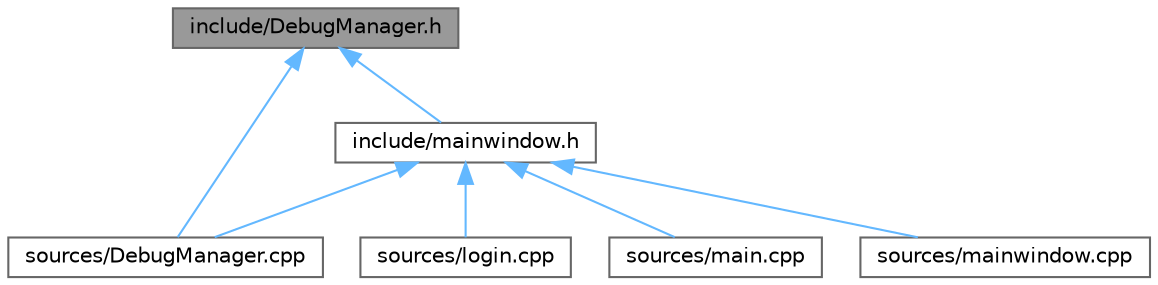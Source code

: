 digraph "include/DebugManager.h"
{
 // LATEX_PDF_SIZE
  bgcolor="transparent";
  edge [fontname=Helvetica,fontsize=10,labelfontname=Helvetica,labelfontsize=10];
  node [fontname=Helvetica,fontsize=10,shape=box,height=0.2,width=0.4];
  Node1 [label="include/DebugManager.h",height=0.2,width=0.4,color="gray40", fillcolor="grey60", style="filled", fontcolor="black",tooltip=" "];
  Node1 -> Node2 [dir="back",color="steelblue1",style="solid"];
  Node2 [label="include/mainwindow.h",height=0.2,width=0.4,color="grey40", fillcolor="white", style="filled",URL="$mainwindow_8h.html",tooltip=" "];
  Node2 -> Node3 [dir="back",color="steelblue1",style="solid"];
  Node3 [label="sources/DebugManager.cpp",height=0.2,width=0.4,color="grey40", fillcolor="white", style="filled",URL="$_debug_manager_8cpp.html",tooltip=" "];
  Node2 -> Node4 [dir="back",color="steelblue1",style="solid"];
  Node4 [label="sources/login.cpp",height=0.2,width=0.4,color="grey40", fillcolor="white", style="filled",URL="$login_8cpp.html",tooltip=" "];
  Node2 -> Node5 [dir="back",color="steelblue1",style="solid"];
  Node5 [label="sources/main.cpp",height=0.2,width=0.4,color="grey40", fillcolor="white", style="filled",URL="$main_8cpp.html",tooltip=" "];
  Node2 -> Node6 [dir="back",color="steelblue1",style="solid"];
  Node6 [label="sources/mainwindow.cpp",height=0.2,width=0.4,color="grey40", fillcolor="white", style="filled",URL="$mainwindow_8cpp.html",tooltip=" "];
  Node1 -> Node3 [dir="back",color="steelblue1",style="solid"];
}
